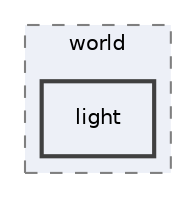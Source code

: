 digraph "light"
{
 // INTERACTIVE_SVG=YES
 // LATEX_PDF_SIZE
  edge [fontname="Helvetica",fontsize="10",labelfontname="Helvetica",labelfontsize="10"];
  node [fontname="Helvetica",fontsize="10",shape=record];
  compound=true
  subgraph clusterdir_6826d79532171ff2338799cfd298b875 {
    graph [ bgcolor="#edf0f7", pencolor="grey50", style="filled,dashed,", label="world", fontname="Helvetica", fontsize="10", URL="dir_6826d79532171ff2338799cfd298b875.html"]
  dir_74084101e6b0312ae1ceca033604e083 [shape=box, label="light", style="filled,bold,", fillcolor="#edf0f7", color="grey25", URL="dir_74084101e6b0312ae1ceca033604e083.html"];
  }
}

